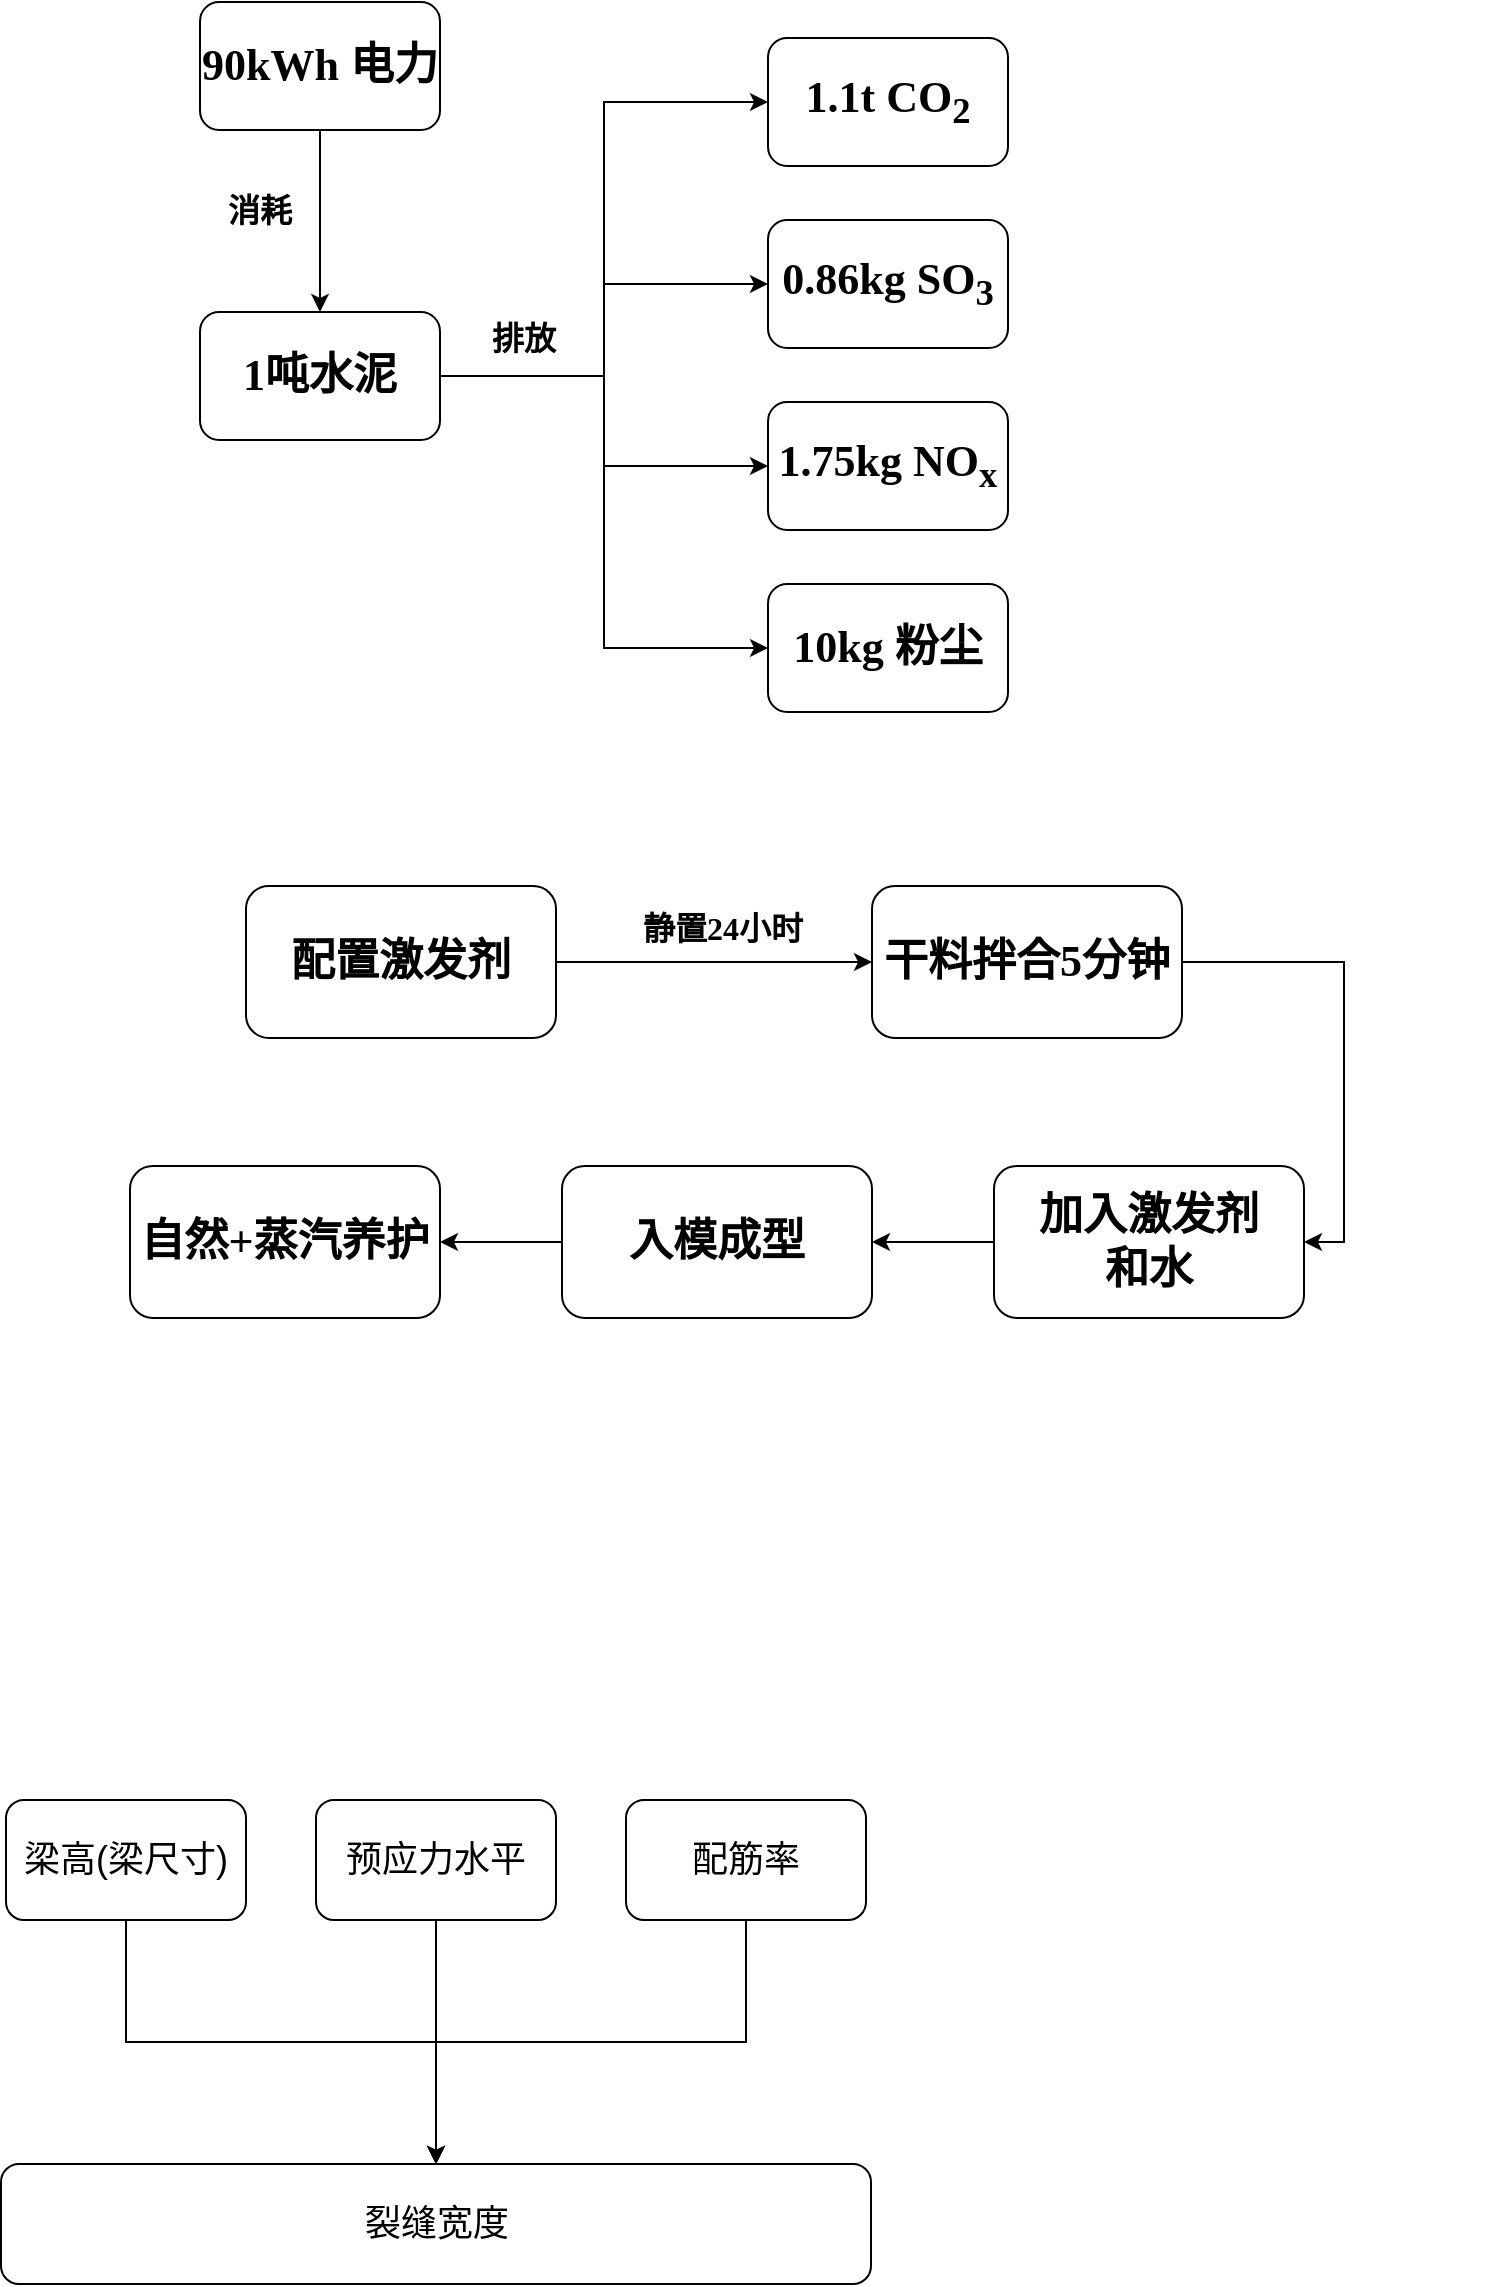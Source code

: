 <mxfile version="23.1.8" type="github">
  <diagram name="第 1 页" id="xCruYwVzztO8rrpMRHSy">
    <mxGraphModel dx="1668" dy="961" grid="0" gridSize="10" guides="1" tooltips="1" connect="1" arrows="1" fold="1" page="0" pageScale="1" pageWidth="827" pageHeight="1169" math="0" shadow="0">
      <root>
        <mxCell id="0" />
        <mxCell id="1" parent="0" />
        <mxCell id="j3AWHV1HB8_Tbn3RLML--14" style="edgeStyle=orthogonalEdgeStyle;rounded=0;orthogonalLoop=1;jettySize=auto;html=1;exitX=1;exitY=0.5;exitDx=0;exitDy=0;entryX=0;entryY=0.5;entryDx=0;entryDy=0;" parent="1" source="j3AWHV1HB8_Tbn3RLML--1" target="j3AWHV1HB8_Tbn3RLML--2" edge="1">
          <mxGeometry relative="1" as="geometry" />
        </mxCell>
        <mxCell id="j3AWHV1HB8_Tbn3RLML--15" style="edgeStyle=orthogonalEdgeStyle;rounded=0;orthogonalLoop=1;jettySize=auto;html=1;exitX=1;exitY=0.5;exitDx=0;exitDy=0;" parent="1" source="j3AWHV1HB8_Tbn3RLML--1" target="j3AWHV1HB8_Tbn3RLML--3" edge="1">
          <mxGeometry relative="1" as="geometry" />
        </mxCell>
        <mxCell id="j3AWHV1HB8_Tbn3RLML--16" style="edgeStyle=orthogonalEdgeStyle;rounded=0;orthogonalLoop=1;jettySize=auto;html=1;exitX=1;exitY=0.5;exitDx=0;exitDy=0;entryX=0;entryY=0.5;entryDx=0;entryDy=0;" parent="1" source="j3AWHV1HB8_Tbn3RLML--1" target="j3AWHV1HB8_Tbn3RLML--4" edge="1">
          <mxGeometry relative="1" as="geometry" />
        </mxCell>
        <mxCell id="j3AWHV1HB8_Tbn3RLML--17" style="edgeStyle=orthogonalEdgeStyle;rounded=0;orthogonalLoop=1;jettySize=auto;html=1;exitX=1;exitY=0.5;exitDx=0;exitDy=0;entryX=0;entryY=0.5;entryDx=0;entryDy=0;" parent="1" source="j3AWHV1HB8_Tbn3RLML--1" target="j3AWHV1HB8_Tbn3RLML--5" edge="1">
          <mxGeometry relative="1" as="geometry" />
        </mxCell>
        <mxCell id="j3AWHV1HB8_Tbn3RLML--1" value="1吨水泥" style="rounded=1;whiteSpace=wrap;html=1;fontFamily=Times New Roman;fontSize=22;fontStyle=1" parent="1" vertex="1">
          <mxGeometry x="120" y="411" width="120" height="64" as="geometry" />
        </mxCell>
        <mxCell id="j3AWHV1HB8_Tbn3RLML--2" value="1.1t CO&lt;sub&gt;2&lt;/sub&gt;" style="rounded=1;whiteSpace=wrap;html=1;fontFamily=Times New Roman;fontSize=22;fontStyle=1" parent="1" vertex="1">
          <mxGeometry x="404" y="274" width="120" height="64" as="geometry" />
        </mxCell>
        <mxCell id="j3AWHV1HB8_Tbn3RLML--3" value="0.86kg SO&lt;sub&gt;3&lt;/sub&gt;" style="rounded=1;whiteSpace=wrap;html=1;fontFamily=Times New Roman;fontSize=22;fontStyle=1" parent="1" vertex="1">
          <mxGeometry x="404" y="365" width="120" height="64" as="geometry" />
        </mxCell>
        <mxCell id="j3AWHV1HB8_Tbn3RLML--4" value="1.75kg NO&lt;sub&gt;x&lt;/sub&gt;" style="rounded=1;whiteSpace=wrap;html=1;fontFamily=Times New Roman;fontSize=22;fontStyle=1" parent="1" vertex="1">
          <mxGeometry x="404" y="456" width="120" height="64" as="geometry" />
        </mxCell>
        <mxCell id="j3AWHV1HB8_Tbn3RLML--5" value="10kg 粉尘" style="rounded=1;whiteSpace=wrap;html=1;fontFamily=Times New Roman;fontSize=22;fontStyle=1" parent="1" vertex="1">
          <mxGeometry x="404" y="547" width="120" height="64" as="geometry" />
        </mxCell>
        <mxCell id="j3AWHV1HB8_Tbn3RLML--21" style="edgeStyle=orthogonalEdgeStyle;rounded=0;orthogonalLoop=1;jettySize=auto;html=1;exitX=0.5;exitY=1;exitDx=0;exitDy=0;entryX=0.5;entryY=0;entryDx=0;entryDy=0;" parent="1" source="j3AWHV1HB8_Tbn3RLML--13" target="j3AWHV1HB8_Tbn3RLML--1" edge="1">
          <mxGeometry relative="1" as="geometry" />
        </mxCell>
        <mxCell id="j3AWHV1HB8_Tbn3RLML--13" value="90kWh 电力" style="rounded=1;whiteSpace=wrap;html=1;fontFamily=Times New Roman;fontSize=22;fontStyle=1" parent="1" vertex="1">
          <mxGeometry x="120" y="256" width="120" height="64" as="geometry" />
        </mxCell>
        <mxCell id="j3AWHV1HB8_Tbn3RLML--18" value="排放" style="text;html=1;align=center;verticalAlign=middle;whiteSpace=wrap;rounded=0;fontStyle=1;fontSize=16;fontFamily=Times New Roman;" parent="1" vertex="1">
          <mxGeometry x="252" y="409" width="60" height="30" as="geometry" />
        </mxCell>
        <mxCell id="j3AWHV1HB8_Tbn3RLML--22" value="消耗" style="text;html=1;align=center;verticalAlign=middle;whiteSpace=wrap;rounded=0;fontStyle=1;fontSize=16;fontFamily=Times New Roman;" parent="1" vertex="1">
          <mxGeometry x="120" y="345" width="60" height="30" as="geometry" />
        </mxCell>
        <mxCell id="vkbt1-L5XD3_QO1peGoj-4" style="edgeStyle=orthogonalEdgeStyle;rounded=0;orthogonalLoop=1;jettySize=auto;html=1;exitX=1;exitY=0.5;exitDx=0;exitDy=0;" parent="1" source="vkbt1-L5XD3_QO1peGoj-1" target="vkbt1-L5XD3_QO1peGoj-3" edge="1">
          <mxGeometry relative="1" as="geometry" />
        </mxCell>
        <mxCell id="vkbt1-L5XD3_QO1peGoj-1" value="配置激发剂" style="rounded=1;whiteSpace=wrap;html=1;fontFamily=Times New Roman;fontSize=22;fontStyle=1" parent="1" vertex="1">
          <mxGeometry x="143" y="698" width="155" height="76" as="geometry" />
        </mxCell>
        <mxCell id="XEn0TDRmF9kL_Is7Z-4l-4" style="edgeStyle=orthogonalEdgeStyle;rounded=0;orthogonalLoop=1;jettySize=auto;html=1;exitX=1;exitY=0.5;exitDx=0;exitDy=0;entryX=1;entryY=0.5;entryDx=0;entryDy=0;" parent="1" source="vkbt1-L5XD3_QO1peGoj-3" target="XEn0TDRmF9kL_Is7Z-4l-1" edge="1">
          <mxGeometry relative="1" as="geometry" />
        </mxCell>
        <mxCell id="vkbt1-L5XD3_QO1peGoj-3" value="干料拌合5分钟" style="rounded=1;whiteSpace=wrap;html=1;fontFamily=Times New Roman;fontSize=22;fontStyle=1" parent="1" vertex="1">
          <mxGeometry x="456" y="698" width="155" height="76" as="geometry" />
        </mxCell>
        <mxCell id="vkbt1-L5XD3_QO1peGoj-5" value="静置24小时" style="text;html=1;align=center;verticalAlign=middle;whiteSpace=wrap;rounded=0;fontStyle=1;fontSize=16;fontFamily=Times New Roman;" parent="1" vertex="1">
          <mxGeometry x="320" y="704" width="123" height="30" as="geometry" />
        </mxCell>
        <mxCell id="vkbt1-L5XD3_QO1peGoj-10" value="&lt;span style=&quot;color: rgba(0, 0, 0, 0); font-family: monospace; font-size: 0px; font-style: normal; font-variant-ligatures: normal; font-variant-caps: normal; font-weight: 400; letter-spacing: normal; orphans: 2; text-align: start; text-indent: 0px; text-transform: none; widows: 2; word-spacing: 0px; -webkit-text-stroke-width: 0px; background-color: rgb(251, 251, 251); text-decoration-thickness: initial; text-decoration-style: initial; text-decoration-color: initial; float: none; display: inline !important;&quot;&gt;%3CmxGraphModel%3E%3Croot%3E%3CmxCell%20id%3D%220%22%2F%3E%3CmxCell%20id%3D%221%22%20parent%3D%220%22%2F%3E%3CmxCell%20id%3D%222%20value%3D%2290kWh%20%E7%94%B5%E5%8A%9B%22%20style%30style%34%B5%E5%8A%9B%22%20style%30style%34%B5%E5%8A%9B%22%20style%30style%30style%33 D%22rounded%3D1%3BwhiteSpace%3Dwrap%3Bhtml%3D1%3BfontFamily%3DTimes%20New%20Roman%3BfontSize%3D22%3BfontStyle%3D1%22%20vertex%3D%221%22%20parent%3D%221%22%3E%3CmxGeometry%20x%3D%22120%22%20y%3D%22256%22%20width%3D%22120%22%20高度%3D%2264%22%20as%3D%22几何%22%2F%3E%3C%2FmxCell%3E%3C%2Froot%3E%3C%2FmxGraphModel%3E&lt;/span&gt;" style="text;whiteSpace=wrap;html=1;" parent="1" vertex="1">
          <mxGeometry x="703" y="541" width="28" height="36" as="geometry" />
        </mxCell>
        <mxCell id="vkbt1-L5XD3_QO1peGoj-11" value="&lt;span style=&quot;color: rgba(0, 0, 0, 0); font-family: monospace; font-size: 0px; font-style: normal; font-variant-ligatures: normal; font-variant-caps: normal; font-weight: 400; letter-spacing: normal; orphans: 2; text-align: start; text-indent: 0px; text-transform: none; widows: 2; word-spacing: 0px; -webkit-text-stroke-width: 0px; background-color: rgb(251, 251, 251); text-decoration-thickness: initial; text-decoration-style: initial; text-decoration-color: initial; float: none; display: inline !important;&quot;&gt;%3CmxGraphModel%3E%3Croot%3E%3CmxCell%20id%3D%220%22%2F%3E%3CmxCell%20id%3D%221%22%20parent%3D%220%22%2F%3E%3CmxCell%20id%3D%222%20value%3D%2290kWh%20%E7%94%B5%E5%8A%9B%22%20style%30style%34%B5%E5%8A%9B%22%20style%30style%34%B5%E5%8A%9B%22%20style%30style%30style%33 D%22rounded%3D1%3BwhiteSpace%3Dwrap%3Bhtml%3D1%3BfontFamily%3DTimes%20New%20Roman%3BfontSize%3D22%3BfontStyle%3D1%22%20vertex%3D%221%22%20parent%3D%221%22%3E%3CmxGeometry%20x%3D%22120%22%20y%3D%22256%22%20width%3D%22120%22%20高度%3D%2264%22%20as%3D%22几何%22%2F%3E%3C%2FmxCell%3E%3C%2Froot%3E%3C%2FmxGraphModel%3E&lt;/span&gt;" style="text;whiteSpace=wrap;html=1;" parent="1" vertex="1">
          <mxGeometry x="733" y="660" width="28" height="36" as="geometry" />
        </mxCell>
        <mxCell id="vkbt1-L5XD3_QO1peGoj-12" value="&lt;span style=&quot;color: rgba(0, 0, 0, 0); font-family: monospace; font-size: 0px; font-style: normal; font-variant-ligatures: normal; font-variant-caps: normal; font-weight: 400; letter-spacing: normal; orphans: 2; text-align: start; text-indent: 0px; text-transform: none; widows: 2; word-spacing: 0px; -webkit-text-stroke-width: 0px; background-color: rgb(251, 251, 251); text-decoration-thickness: initial; text-decoration-style: initial; text-decoration-color: initial; float: none; display: inline !important;&quot;&gt;%3CmxGraphModel%3E%3Croot%3E%3CmxCell%20id%3D%220%22%2F%3E%3CmxCell%20id%3D%221%22%20parent%3D%220%22%2F%3E%3CmxCell%20id%3D%222%22%20value%3D%221%E5%90%A8%E6%B0%B4%E6%B3%A5%22%20style%3D%22rounded%3D1%3BwhiteSpace%3Dwrap%3Bhtml%3D1%3BfontFamily%3DTimes%20New%20Roman%3BfontSize%3D22%3BfontStyle%3D1%22%20vertex%3D%221%22%22%20parent%3D%221%22%3E%3CmxGeometry%20x%3D%22120%22%20y%3D%22411%22%20width%3D%22120%22%20height%3D%2264%22%20as%3D%22geometry%22%2F%3E%3C%2FmxCell%3E%3C%2Froot%3E%3C%2FmxGraphModel%3E&lt;/span&gt;" style="text;whiteSpace=wrap;html=1;" parent="1" vertex="1">
          <mxGeometry x="747" y="530" width="28" height="36" as="geometry" />
        </mxCell>
        <mxCell id="XEn0TDRmF9kL_Is7Z-4l-6" style="edgeStyle=orthogonalEdgeStyle;rounded=0;orthogonalLoop=1;jettySize=auto;html=1;exitX=0;exitY=0.5;exitDx=0;exitDy=0;" parent="1" source="XEn0TDRmF9kL_Is7Z-4l-1" target="XEn0TDRmF9kL_Is7Z-4l-2" edge="1">
          <mxGeometry relative="1" as="geometry" />
        </mxCell>
        <mxCell id="XEn0TDRmF9kL_Is7Z-4l-1" value="加入激发剂&lt;br&gt;和水" style="rounded=1;whiteSpace=wrap;html=1;fontFamily=Times New Roman;fontSize=22;fontStyle=1" parent="1" vertex="1">
          <mxGeometry x="517" y="838" width="155" height="76" as="geometry" />
        </mxCell>
        <mxCell id="XEn0TDRmF9kL_Is7Z-4l-8" style="edgeStyle=orthogonalEdgeStyle;rounded=0;orthogonalLoop=1;jettySize=auto;html=1;exitX=0;exitY=0.5;exitDx=0;exitDy=0;" parent="1" source="XEn0TDRmF9kL_Is7Z-4l-2" target="XEn0TDRmF9kL_Is7Z-4l-3" edge="1">
          <mxGeometry relative="1" as="geometry" />
        </mxCell>
        <mxCell id="XEn0TDRmF9kL_Is7Z-4l-2" value="入模成型" style="rounded=1;whiteSpace=wrap;html=1;fontFamily=Times New Roman;fontSize=22;fontStyle=1" parent="1" vertex="1">
          <mxGeometry x="301" y="838" width="155" height="76" as="geometry" />
        </mxCell>
        <mxCell id="XEn0TDRmF9kL_Is7Z-4l-3" value="自然+蒸汽养护" style="rounded=1;whiteSpace=wrap;html=1;fontFamily=Times New Roman;fontSize=22;fontStyle=1" parent="1" vertex="1">
          <mxGeometry x="85" y="838" width="155" height="76" as="geometry" />
        </mxCell>
        <mxCell id="Yk5GYfQ9NyguT43NAIgC-8" style="edgeStyle=orthogonalEdgeStyle;rounded=0;orthogonalLoop=1;jettySize=auto;html=1;exitX=0.5;exitY=1;exitDx=0;exitDy=0;" edge="1" parent="1" source="Yk5GYfQ9NyguT43NAIgC-1" target="Yk5GYfQ9NyguT43NAIgC-4">
          <mxGeometry relative="1" as="geometry" />
        </mxCell>
        <mxCell id="Yk5GYfQ9NyguT43NAIgC-1" value="&lt;font style=&quot;font-size: 18px;&quot;&gt;梁高(梁尺寸)&lt;/font&gt;" style="rounded=1;whiteSpace=wrap;html=1;" vertex="1" parent="1">
          <mxGeometry x="23" y="1155" width="120" height="60" as="geometry" />
        </mxCell>
        <mxCell id="Yk5GYfQ9NyguT43NAIgC-5" style="edgeStyle=orthogonalEdgeStyle;rounded=0;orthogonalLoop=1;jettySize=auto;html=1;exitX=0.5;exitY=1;exitDx=0;exitDy=0;entryX=0.5;entryY=0;entryDx=0;entryDy=0;" edge="1" parent="1" source="Yk5GYfQ9NyguT43NAIgC-2" target="Yk5GYfQ9NyguT43NAIgC-4">
          <mxGeometry relative="1" as="geometry" />
        </mxCell>
        <mxCell id="Yk5GYfQ9NyguT43NAIgC-2" value="&lt;span style=&quot;font-size: 18px;&quot;&gt;预应力水平&lt;/span&gt;" style="rounded=1;whiteSpace=wrap;html=1;" vertex="1" parent="1">
          <mxGeometry x="178" y="1155" width="120" height="60" as="geometry" />
        </mxCell>
        <mxCell id="Yk5GYfQ9NyguT43NAIgC-9" style="edgeStyle=orthogonalEdgeStyle;rounded=0;orthogonalLoop=1;jettySize=auto;html=1;exitX=0.5;exitY=1;exitDx=0;exitDy=0;" edge="1" parent="1" source="Yk5GYfQ9NyguT43NAIgC-3" target="Yk5GYfQ9NyguT43NAIgC-4">
          <mxGeometry relative="1" as="geometry" />
        </mxCell>
        <mxCell id="Yk5GYfQ9NyguT43NAIgC-3" value="&lt;font style=&quot;font-size: 18px;&quot;&gt;配筋率&lt;/font&gt;" style="rounded=1;whiteSpace=wrap;html=1;" vertex="1" parent="1">
          <mxGeometry x="333" y="1155" width="120" height="60" as="geometry" />
        </mxCell>
        <mxCell id="Yk5GYfQ9NyguT43NAIgC-4" value="&lt;font style=&quot;font-size: 18px;&quot;&gt;裂缝宽度&lt;/font&gt;" style="rounded=1;whiteSpace=wrap;html=1;" vertex="1" parent="1">
          <mxGeometry x="20.5" y="1337" width="435" height="60" as="geometry" />
        </mxCell>
      </root>
    </mxGraphModel>
  </diagram>
</mxfile>
